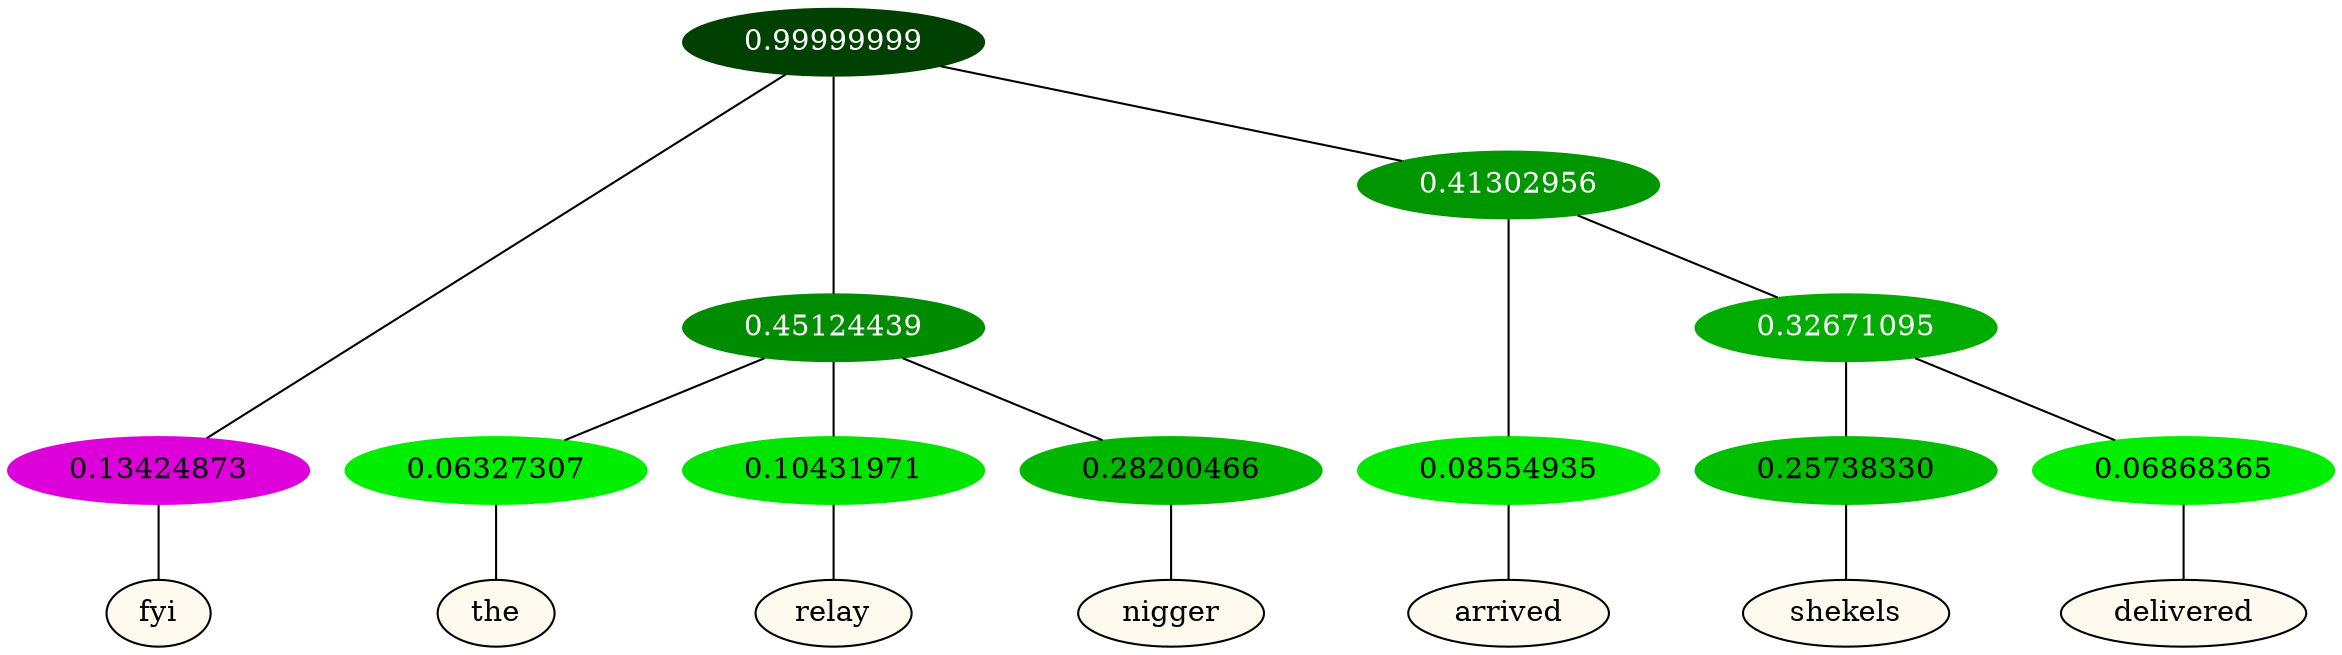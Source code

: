 graph {
	node [format=png height=0.15 nodesep=0.001 ordering=out overlap=prism overlap_scaling=0.01 ranksep=0.001 ratio=0.2 style=filled width=0.15]
	{
		rank=same
		a_w_1 [label=fyi color=black fillcolor=floralwhite style="filled,solid"]
		a_w_4 [label=the color=black fillcolor=floralwhite style="filled,solid"]
		a_w_5 [label=relay color=black fillcolor=floralwhite style="filled,solid"]
		a_w_6 [label=nigger color=black fillcolor=floralwhite style="filled,solid"]
		a_w_7 [label=arrived color=black fillcolor=floralwhite style="filled,solid"]
		a_w_9 [label=shekels color=black fillcolor=floralwhite style="filled,solid"]
		a_w_10 [label=delivered color=black fillcolor=floralwhite style="filled,solid"]
	}
	a_n_1 -- a_w_1
	a_n_4 -- a_w_4
	a_n_5 -- a_w_5
	a_n_6 -- a_w_6
	a_n_7 -- a_w_7
	a_n_9 -- a_w_9
	a_n_10 -- a_w_10
	{
		rank=same
		a_n_1 [label=0.13424873 color="0.835 1.000 0.866" fontcolor=black]
		a_n_4 [label=0.06327307 color="0.334 1.000 0.937" fontcolor=black]
		a_n_5 [label=0.10431971 color="0.334 1.000 0.896" fontcolor=black]
		a_n_6 [label=0.28200466 color="0.334 1.000 0.718" fontcolor=black]
		a_n_7 [label=0.08554935 color="0.334 1.000 0.914" fontcolor=black]
		a_n_9 [label=0.25738330 color="0.334 1.000 0.743" fontcolor=black]
		a_n_10 [label=0.06868365 color="0.334 1.000 0.931" fontcolor=black]
	}
	a_n_0 [label=0.99999999 color="0.334 1.000 0.250" fontcolor=grey99]
	a_n_0 -- a_n_1
	a_n_2 [label=0.45124439 color="0.334 1.000 0.549" fontcolor=grey99]
	a_n_0 -- a_n_2
	a_n_3 [label=0.41302956 color="0.334 1.000 0.587" fontcolor=grey99]
	a_n_0 -- a_n_3
	a_n_2 -- a_n_4
	a_n_2 -- a_n_5
	a_n_2 -- a_n_6
	a_n_3 -- a_n_7
	a_n_8 [label=0.32671095 color="0.334 1.000 0.673" fontcolor=grey99]
	a_n_3 -- a_n_8
	a_n_8 -- a_n_9
	a_n_8 -- a_n_10
}
